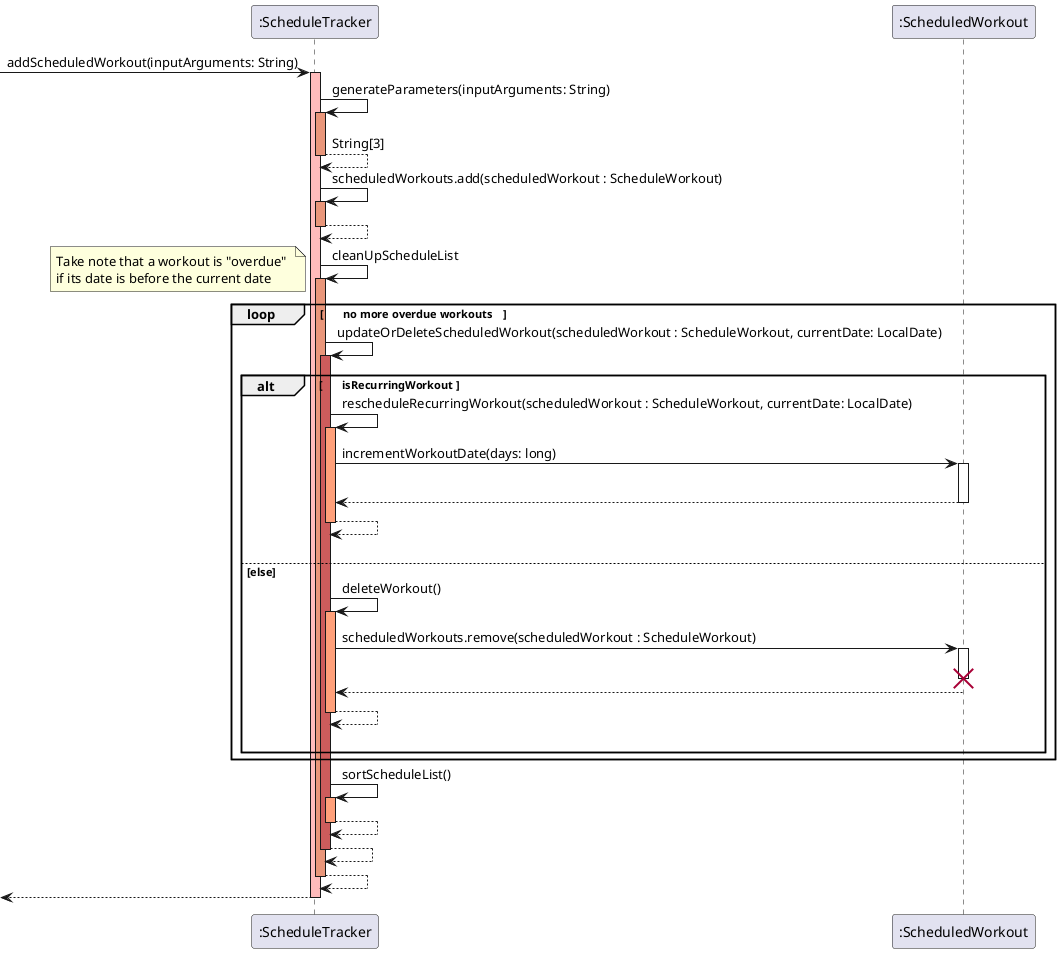 @startuml
'https://plantuml.com/sequence-diagram
participant ":ScheduleTracker"
participant ":ScheduledWorkout"

->":ScheduleTracker" : addScheduledWorkout(inputArguments: String)
activate ":ScheduleTracker" #FFBBBB

":ScheduleTracker"->":ScheduleTracker" : generateParameters(inputArguments: String)
activate ":ScheduleTracker" #DarkSalmon
return String[3]

":ScheduleTracker"->":ScheduleTracker" : scheduledWorkouts.add(scheduledWorkout : ScheduleWorkout)
activate ":ScheduleTracker" #DarkSalmon
return

":ScheduleTracker"->":ScheduleTracker" : cleanUpScheduleList
activate ":ScheduleTracker" #DarkSalmon

loop \tno more overdue workouts\t
    note left : Take note that a workout is "overdue" \nif its date is before the current date
    ":ScheduleTracker"->":ScheduleTracker" : updateOrDeleteScheduledWorkout(scheduledWorkout : ScheduleWorkout, currentDate: LocalDate)
    activate ":ScheduleTracker" #IndianRed
    alt \tisRecurringWorkout\t
        ":ScheduleTracker"->":ScheduleTracker" : rescheduleRecurringWorkout(scheduledWorkout : ScheduleWorkout, currentDate: LocalDate)
        activate ":ScheduleTracker" #LightSalmon
        ":ScheduleTracker"->":ScheduledWorkout" : incrementWorkoutDate(days: long)
        |||
        activate ":ScheduledWorkout"
        return
        return
        |||
    else else
        ":ScheduleTracker"->":ScheduleTracker" : deleteWorkout()
        activate ":ScheduleTracker" #LightSalmon
        ":ScheduleTracker"->":ScheduledWorkout" : scheduledWorkouts.remove(scheduledWorkout : ScheduleWorkout)
        activate ":ScheduledWorkout"
        destroy ":ScheduledWorkout"
        return
        return
        |||
    end
end

":ScheduleTracker"->":ScheduleTracker" : sortScheduleList()
activate ":ScheduleTracker" #LightSalmon
return

return
return
return

@enduml